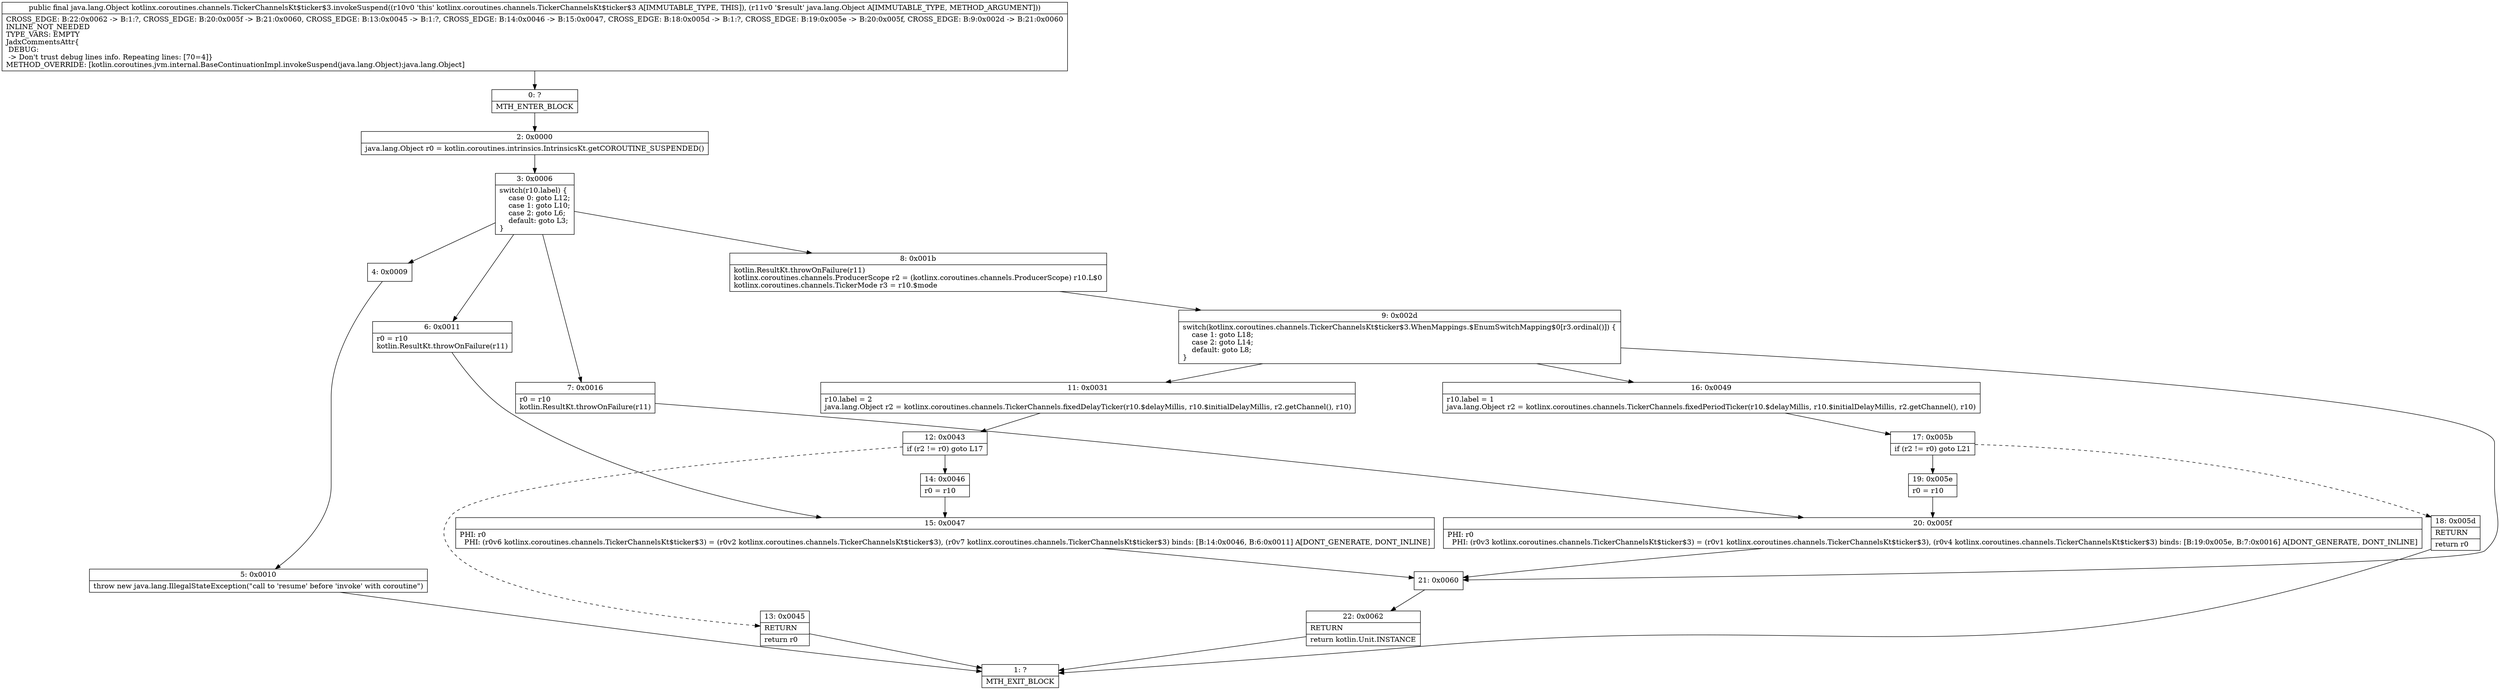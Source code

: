 digraph "CFG forkotlinx.coroutines.channels.TickerChannelsKt$ticker$3.invokeSuspend(Ljava\/lang\/Object;)Ljava\/lang\/Object;" {
Node_0 [shape=record,label="{0\:\ ?|MTH_ENTER_BLOCK\l}"];
Node_2 [shape=record,label="{2\:\ 0x0000|java.lang.Object r0 = kotlin.coroutines.intrinsics.IntrinsicsKt.getCOROUTINE_SUSPENDED()\l}"];
Node_3 [shape=record,label="{3\:\ 0x0006|switch(r10.label) \{\l    case 0: goto L12;\l    case 1: goto L10;\l    case 2: goto L6;\l    default: goto L3;\l\}\l}"];
Node_4 [shape=record,label="{4\:\ 0x0009}"];
Node_5 [shape=record,label="{5\:\ 0x0010|throw new java.lang.IllegalStateException(\"call to 'resume' before 'invoke' with coroutine\")\l}"];
Node_1 [shape=record,label="{1\:\ ?|MTH_EXIT_BLOCK\l}"];
Node_6 [shape=record,label="{6\:\ 0x0011|r0 = r10\lkotlin.ResultKt.throwOnFailure(r11)\l}"];
Node_15 [shape=record,label="{15\:\ 0x0047|PHI: r0 \l  PHI: (r0v6 kotlinx.coroutines.channels.TickerChannelsKt$ticker$3) = (r0v2 kotlinx.coroutines.channels.TickerChannelsKt$ticker$3), (r0v7 kotlinx.coroutines.channels.TickerChannelsKt$ticker$3) binds: [B:14:0x0046, B:6:0x0011] A[DONT_GENERATE, DONT_INLINE]\l}"];
Node_21 [shape=record,label="{21\:\ 0x0060}"];
Node_22 [shape=record,label="{22\:\ 0x0062|RETURN\l|return kotlin.Unit.INSTANCE\l}"];
Node_7 [shape=record,label="{7\:\ 0x0016|r0 = r10\lkotlin.ResultKt.throwOnFailure(r11)\l}"];
Node_20 [shape=record,label="{20\:\ 0x005f|PHI: r0 \l  PHI: (r0v3 kotlinx.coroutines.channels.TickerChannelsKt$ticker$3) = (r0v1 kotlinx.coroutines.channels.TickerChannelsKt$ticker$3), (r0v4 kotlinx.coroutines.channels.TickerChannelsKt$ticker$3) binds: [B:19:0x005e, B:7:0x0016] A[DONT_GENERATE, DONT_INLINE]\l}"];
Node_8 [shape=record,label="{8\:\ 0x001b|kotlin.ResultKt.throwOnFailure(r11)\lkotlinx.coroutines.channels.ProducerScope r2 = (kotlinx.coroutines.channels.ProducerScope) r10.L$0\lkotlinx.coroutines.channels.TickerMode r3 = r10.$mode\l}"];
Node_9 [shape=record,label="{9\:\ 0x002d|switch(kotlinx.coroutines.channels.TickerChannelsKt$ticker$3.WhenMappings.$EnumSwitchMapping$0[r3.ordinal()]) \{\l    case 1: goto L18;\l    case 2: goto L14;\l    default: goto L8;\l\}\l}"];
Node_11 [shape=record,label="{11\:\ 0x0031|r10.label = 2\ljava.lang.Object r2 = kotlinx.coroutines.channels.TickerChannels.fixedDelayTicker(r10.$delayMillis, r10.$initialDelayMillis, r2.getChannel(), r10)\l}"];
Node_12 [shape=record,label="{12\:\ 0x0043|if (r2 != r0) goto L17\l}"];
Node_13 [shape=record,label="{13\:\ 0x0045|RETURN\l|return r0\l}"];
Node_14 [shape=record,label="{14\:\ 0x0046|r0 = r10\l}"];
Node_16 [shape=record,label="{16\:\ 0x0049|r10.label = 1\ljava.lang.Object r2 = kotlinx.coroutines.channels.TickerChannels.fixedPeriodTicker(r10.$delayMillis, r10.$initialDelayMillis, r2.getChannel(), r10)\l}"];
Node_17 [shape=record,label="{17\:\ 0x005b|if (r2 != r0) goto L21\l}"];
Node_18 [shape=record,label="{18\:\ 0x005d|RETURN\l|return r0\l}"];
Node_19 [shape=record,label="{19\:\ 0x005e|r0 = r10\l}"];
MethodNode[shape=record,label="{public final java.lang.Object kotlinx.coroutines.channels.TickerChannelsKt$ticker$3.invokeSuspend((r10v0 'this' kotlinx.coroutines.channels.TickerChannelsKt$ticker$3 A[IMMUTABLE_TYPE, THIS]), (r11v0 '$result' java.lang.Object A[IMMUTABLE_TYPE, METHOD_ARGUMENT]))  | CROSS_EDGE: B:22:0x0062 \-\> B:1:?, CROSS_EDGE: B:20:0x005f \-\> B:21:0x0060, CROSS_EDGE: B:13:0x0045 \-\> B:1:?, CROSS_EDGE: B:14:0x0046 \-\> B:15:0x0047, CROSS_EDGE: B:18:0x005d \-\> B:1:?, CROSS_EDGE: B:19:0x005e \-\> B:20:0x005f, CROSS_EDGE: B:9:0x002d \-\> B:21:0x0060\lINLINE_NOT_NEEDED\lTYPE_VARS: EMPTY\lJadxCommentsAttr\{\l DEBUG: \l \-\> Don't trust debug lines info. Repeating lines: [70=4]\}\lMETHOD_OVERRIDE: [kotlin.coroutines.jvm.internal.BaseContinuationImpl.invokeSuspend(java.lang.Object):java.lang.Object]\l}"];
MethodNode -> Node_0;Node_0 -> Node_2;
Node_2 -> Node_3;
Node_3 -> Node_4;
Node_3 -> Node_6;
Node_3 -> Node_7;
Node_3 -> Node_8;
Node_4 -> Node_5;
Node_5 -> Node_1;
Node_6 -> Node_15;
Node_15 -> Node_21;
Node_21 -> Node_22;
Node_22 -> Node_1;
Node_7 -> Node_20;
Node_20 -> Node_21;
Node_8 -> Node_9;
Node_9 -> Node_11;
Node_9 -> Node_16;
Node_9 -> Node_21;
Node_11 -> Node_12;
Node_12 -> Node_13[style=dashed];
Node_12 -> Node_14;
Node_13 -> Node_1;
Node_14 -> Node_15;
Node_16 -> Node_17;
Node_17 -> Node_18[style=dashed];
Node_17 -> Node_19;
Node_18 -> Node_1;
Node_19 -> Node_20;
}

